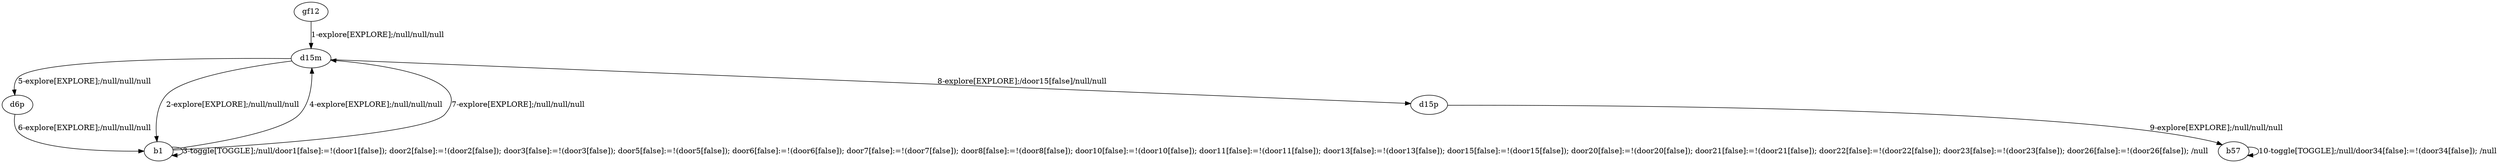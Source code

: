 # Total number of goals covered by this test: 1
# b57 --> b57

digraph g {
"gf12" -> "d15m" [label = "1-explore[EXPLORE];/null/null/null"];
"d15m" -> "b1" [label = "2-explore[EXPLORE];/null/null/null"];
"b1" -> "b1" [label = "3-toggle[TOGGLE];/null/door1[false]:=!(door1[false]); door2[false]:=!(door2[false]); door3[false]:=!(door3[false]); door5[false]:=!(door5[false]); door6[false]:=!(door6[false]); door7[false]:=!(door7[false]); door8[false]:=!(door8[false]); door10[false]:=!(door10[false]); door11[false]:=!(door11[false]); door13[false]:=!(door13[false]); door15[false]:=!(door15[false]); door20[false]:=!(door20[false]); door21[false]:=!(door21[false]); door22[false]:=!(door22[false]); door23[false]:=!(door23[false]); door26[false]:=!(door26[false]); /null"];
"b1" -> "d15m" [label = "4-explore[EXPLORE];/null/null/null"];
"d15m" -> "d6p" [label = "5-explore[EXPLORE];/null/null/null"];
"d6p" -> "b1" [label = "6-explore[EXPLORE];/null/null/null"];
"b1" -> "d15m" [label = "7-explore[EXPLORE];/null/null/null"];
"d15m" -> "d15p" [label = "8-explore[EXPLORE];/door15[false]/null/null"];
"d15p" -> "b57" [label = "9-explore[EXPLORE];/null/null/null"];
"b57" -> "b57" [label = "10-toggle[TOGGLE];/null/door34[false]:=!(door34[false]); /null"];
}